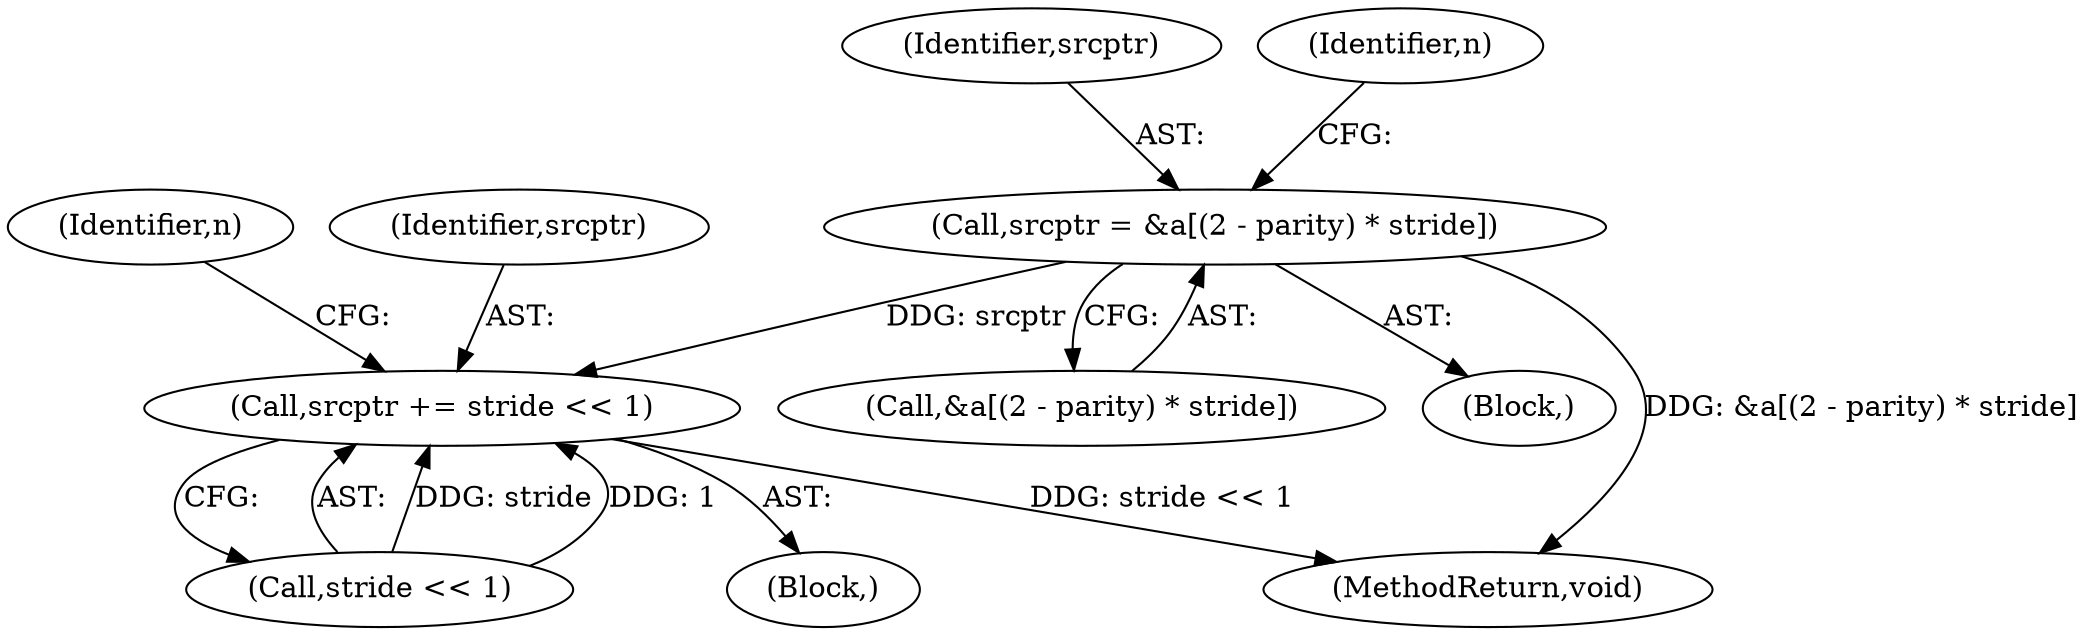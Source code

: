 digraph "0_jasper_4a59cfaf9ab3d48fca4a15c0d2674bf7138e3d1a_0@array" {
"1000207" [label="(Call,srcptr = &a[(2 - parity) * stride])"];
"1000239" [label="(Call,srcptr += stride << 1)"];
"1000281" [label="(MethodReturn,void)"];
"1000239" [label="(Call,srcptr += stride << 1)"];
"1000241" [label="(Call,stride << 1)"];
"1000209" [label="(Call,&a[(2 - parity) * stride])"];
"1000208" [label="(Identifier,srcptr)"];
"1000218" [label="(Identifier,n)"];
"1000228" [label="(Identifier,n)"];
"1000240" [label="(Identifier,srcptr)"];
"1000230" [label="(Block,)"];
"1000207" [label="(Call,srcptr = &a[(2 - parity) * stride])"];
"1000148" [label="(Block,)"];
"1000207" -> "1000148"  [label="AST: "];
"1000207" -> "1000209"  [label="CFG: "];
"1000208" -> "1000207"  [label="AST: "];
"1000209" -> "1000207"  [label="AST: "];
"1000218" -> "1000207"  [label="CFG: "];
"1000207" -> "1000281"  [label="DDG: &a[(2 - parity) * stride]"];
"1000207" -> "1000239"  [label="DDG: srcptr"];
"1000239" -> "1000230"  [label="AST: "];
"1000239" -> "1000241"  [label="CFG: "];
"1000240" -> "1000239"  [label="AST: "];
"1000241" -> "1000239"  [label="AST: "];
"1000228" -> "1000239"  [label="CFG: "];
"1000239" -> "1000281"  [label="DDG: stride << 1"];
"1000241" -> "1000239"  [label="DDG: stride"];
"1000241" -> "1000239"  [label="DDG: 1"];
}
